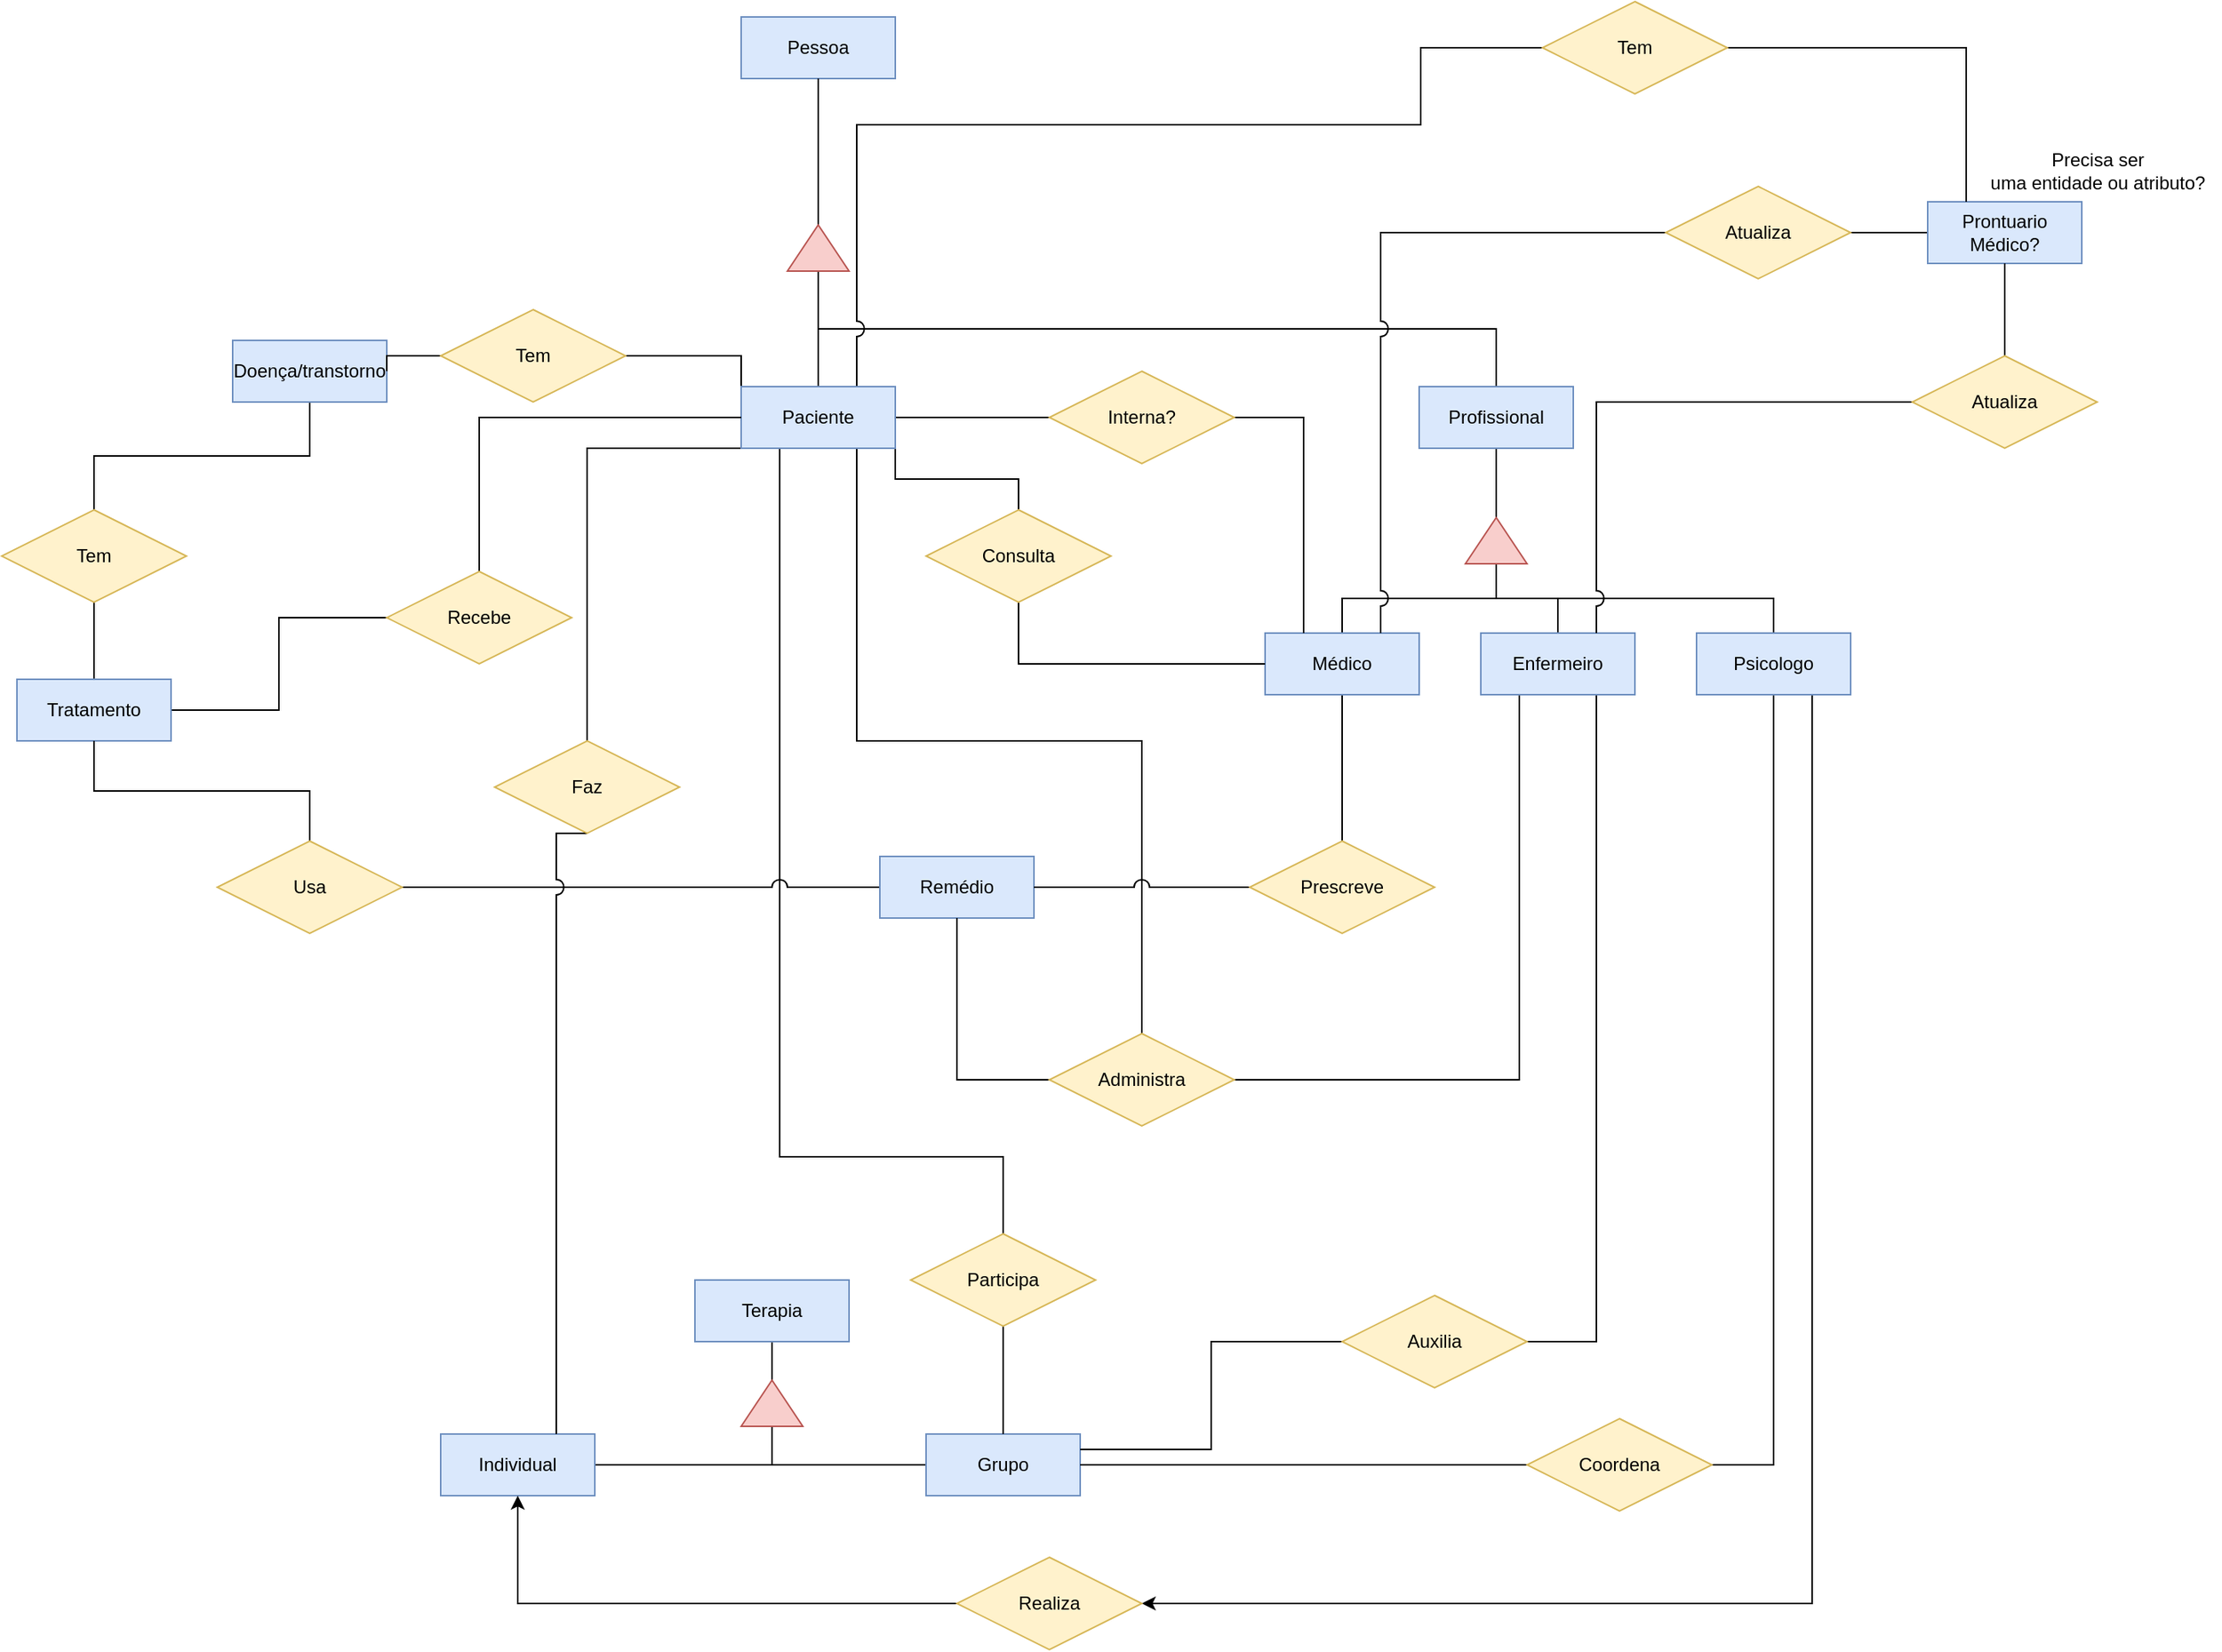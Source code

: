 <mxfile version="21.6.9" type="github">
  <diagram name="Página-1" id="hxpffWOmAhd4Fq2h1v_2">
    <mxGraphModel dx="2327" dy="820" grid="1" gridSize="10" guides="1" tooltips="1" connect="1" arrows="1" fold="1" page="1" pageScale="1" pageWidth="827" pageHeight="1169" math="0" shadow="0">
      <root>
        <mxCell id="0" />
        <mxCell id="1" parent="0" />
        <mxCell id="47JgMyX84QSmUCx375vm-1" value="Pessoa" style="whiteSpace=wrap;html=1;align=center;fillColor=#dae8fc;strokeColor=#6c8ebf;" parent="1" vertex="1">
          <mxGeometry x="160" y="40" width="100" height="40" as="geometry" />
        </mxCell>
        <mxCell id="47JgMyX84QSmUCx375vm-4" style="edgeStyle=orthogonalEdgeStyle;rounded=0;orthogonalLoop=1;jettySize=auto;html=1;exitX=1;exitY=0.5;exitDx=0;exitDy=0;entryX=0.5;entryY=1;entryDx=0;entryDy=0;endArrow=none;endFill=0;" parent="1" source="47JgMyX84QSmUCx375vm-3" target="47JgMyX84QSmUCx375vm-1" edge="1">
          <mxGeometry relative="1" as="geometry">
            <mxPoint x="210" y="185" as="sourcePoint" />
            <mxPoint x="210" y="90" as="targetPoint" />
          </mxGeometry>
        </mxCell>
        <mxCell id="47JgMyX84QSmUCx375vm-15" style="edgeStyle=orthogonalEdgeStyle;rounded=0;orthogonalLoop=1;jettySize=auto;html=1;exitX=0;exitY=0.5;exitDx=0;exitDy=0;endArrow=none;endFill=0;entryX=0.5;entryY=0;entryDx=0;entryDy=0;" parent="1" source="47JgMyX84QSmUCx375vm-3" target="47JgMyX84QSmUCx375vm-7" edge="1">
          <mxGeometry relative="1" as="geometry">
            <mxPoint x="210" y="215" as="sourcePoint" />
            <mxPoint x="210" y="290" as="targetPoint" />
          </mxGeometry>
        </mxCell>
        <mxCell id="47JgMyX84QSmUCx375vm-16" style="edgeStyle=orthogonalEdgeStyle;rounded=0;orthogonalLoop=1;jettySize=auto;html=1;exitX=0;exitY=0.5;exitDx=0;exitDy=0;entryX=0.5;entryY=0;entryDx=0;entryDy=0;endArrow=none;endFill=0;jumpStyle=arc;jumpSize=10;" parent="1" source="47JgMyX84QSmUCx375vm-3" target="47JgMyX84QSmUCx375vm-8" edge="1">
          <mxGeometry relative="1" as="geometry">
            <mxPoint x="210" y="215" as="sourcePoint" />
            <mxPoint x="650" y="290" as="targetPoint" />
          </mxGeometry>
        </mxCell>
        <mxCell id="47JgMyX84QSmUCx375vm-3" value="" style="triangle;whiteSpace=wrap;html=1;rotation=-90;fillColor=#f8cecc;strokeColor=#b85450;" parent="1" vertex="1">
          <mxGeometry x="195" y="170" width="30" height="40" as="geometry" />
        </mxCell>
        <mxCell id="47JgMyX84QSmUCx375vm-41" style="edgeStyle=orthogonalEdgeStyle;rounded=0;orthogonalLoop=1;jettySize=auto;html=1;exitX=1;exitY=1;exitDx=0;exitDy=0;entryX=0.5;entryY=0;entryDx=0;entryDy=0;endArrow=none;endFill=0;" parent="1" source="47JgMyX84QSmUCx375vm-7" target="47JgMyX84QSmUCx375vm-36" edge="1">
          <mxGeometry relative="1" as="geometry">
            <mxPoint x="260" y="330" as="sourcePoint" />
            <mxPoint x="340" y="370" as="targetPoint" />
          </mxGeometry>
        </mxCell>
        <mxCell id="47JgMyX84QSmUCx375vm-47" style="edgeStyle=orthogonalEdgeStyle;rounded=0;orthogonalLoop=1;jettySize=auto;html=1;exitX=1;exitY=0.5;exitDx=0;exitDy=0;entryX=0;entryY=0.5;entryDx=0;entryDy=0;endArrow=none;endFill=0;" parent="1" source="47JgMyX84QSmUCx375vm-7" target="47JgMyX84QSmUCx375vm-46" edge="1">
          <mxGeometry relative="1" as="geometry">
            <mxPoint x="260" y="289.5" as="sourcePoint" />
            <mxPoint x="360" y="289.5" as="targetPoint" />
          </mxGeometry>
        </mxCell>
        <mxCell id="47JgMyX84QSmUCx375vm-61" style="edgeStyle=orthogonalEdgeStyle;rounded=0;orthogonalLoop=1;jettySize=auto;html=1;exitX=0.75;exitY=1;exitDx=0;exitDy=0;entryX=0.5;entryY=0;entryDx=0;entryDy=0;endArrow=none;endFill=0;jumpStyle=arc;jumpSize=10;" parent="1" source="47JgMyX84QSmUCx375vm-7" target="47JgMyX84QSmUCx375vm-57" edge="1">
          <mxGeometry relative="1" as="geometry">
            <mxPoint x="235" y="330" as="sourcePoint" />
            <mxPoint x="420" y="710" as="targetPoint" />
          </mxGeometry>
        </mxCell>
        <mxCell id="47JgMyX84QSmUCx375vm-65" style="edgeStyle=orthogonalEdgeStyle;rounded=0;orthogonalLoop=1;jettySize=auto;html=1;entryX=1;entryY=0.5;entryDx=0;entryDy=0;endArrow=none;endFill=0;exitX=0;exitY=0;exitDx=0;exitDy=0;" parent="1" source="47JgMyX84QSmUCx375vm-7" target="47JgMyX84QSmUCx375vm-64" edge="1">
          <mxGeometry relative="1" as="geometry">
            <mxPoint x="140" y="300" as="sourcePoint" />
            <mxPoint x="90" y="300" as="targetPoint" />
            <Array as="points">
              <mxPoint x="160" y="260" />
            </Array>
          </mxGeometry>
        </mxCell>
        <mxCell id="47JgMyX84QSmUCx375vm-73" style="edgeStyle=orthogonalEdgeStyle;rounded=0;orthogonalLoop=1;jettySize=auto;html=1;exitX=0.25;exitY=1;exitDx=0;exitDy=0;entryX=0.5;entryY=0;entryDx=0;entryDy=0;endArrow=none;endFill=0;jumpStyle=arc;jumpSize=10;" parent="1" source="47JgMyX84QSmUCx375vm-7" target="47JgMyX84QSmUCx375vm-71" edge="1">
          <mxGeometry relative="1" as="geometry">
            <mxPoint x="210" y="330" as="sourcePoint" />
            <mxPoint x="330" y="840" as="targetPoint" />
            <Array as="points">
              <mxPoint x="185" y="780" />
              <mxPoint x="330" y="780" />
            </Array>
          </mxGeometry>
        </mxCell>
        <mxCell id="47JgMyX84QSmUCx375vm-80" style="edgeStyle=orthogonalEdgeStyle;rounded=0;orthogonalLoop=1;jettySize=auto;html=1;exitX=0;exitY=1;exitDx=0;exitDy=0;entryX=0.5;entryY=0;entryDx=0;entryDy=0;endArrow=none;endFill=0;" parent="1" source="47JgMyX84QSmUCx375vm-7" target="47JgMyX84QSmUCx375vm-79" edge="1">
          <mxGeometry relative="1" as="geometry">
            <mxPoint x="160" y="320" as="sourcePoint" />
            <mxPoint x="15" y="500" as="targetPoint" />
            <Array as="points">
              <mxPoint x="60" y="320" />
            </Array>
          </mxGeometry>
        </mxCell>
        <mxCell id="JaHXgR09Y_bf0I58OrZL-33" style="edgeStyle=orthogonalEdgeStyle;rounded=0;orthogonalLoop=1;jettySize=auto;html=1;exitX=0.75;exitY=0;exitDx=0;exitDy=0;entryX=0;entryY=0.5;entryDx=0;entryDy=0;jumpStyle=arc;jumpSize=10;endArrow=none;endFill=0;" parent="1" source="47JgMyX84QSmUCx375vm-7" target="JaHXgR09Y_bf0I58OrZL-34" edge="1">
          <mxGeometry relative="1" as="geometry">
            <mxPoint x="600.0" y="50" as="targetPoint" />
            <Array as="points">
              <mxPoint x="235" y="110" />
              <mxPoint x="601" y="110" />
              <mxPoint x="601" y="60" />
            </Array>
          </mxGeometry>
        </mxCell>
        <mxCell id="47JgMyX84QSmUCx375vm-7" value="Paciente" style="whiteSpace=wrap;html=1;align=center;fillColor=#dae8fc;strokeColor=#6c8ebf;" parent="1" vertex="1">
          <mxGeometry x="160" y="280" width="100" height="40" as="geometry" />
        </mxCell>
        <mxCell id="47JgMyX84QSmUCx375vm-17" style="edgeStyle=orthogonalEdgeStyle;rounded=0;orthogonalLoop=1;jettySize=auto;html=1;exitX=0.5;exitY=1;exitDx=0;exitDy=0;entryX=1;entryY=0.5;entryDx=0;entryDy=0;endArrow=none;endFill=0;" parent="1" source="47JgMyX84QSmUCx375vm-8" target="47JgMyX84QSmUCx375vm-11" edge="1">
          <mxGeometry relative="1" as="geometry" />
        </mxCell>
        <mxCell id="47JgMyX84QSmUCx375vm-8" value="Profissional" style="whiteSpace=wrap;html=1;align=center;fillColor=#dae8fc;strokeColor=#6c8ebf;" parent="1" vertex="1">
          <mxGeometry x="600" y="280" width="100" height="40" as="geometry" />
        </mxCell>
        <mxCell id="47JgMyX84QSmUCx375vm-18" style="edgeStyle=orthogonalEdgeStyle;rounded=0;orthogonalLoop=1;jettySize=auto;html=1;exitX=0;exitY=0.5;exitDx=0;exitDy=0;endArrow=none;endFill=0;" parent="1" source="47JgMyX84QSmUCx375vm-11" target="47JgMyX84QSmUCx375vm-12" edge="1">
          <mxGeometry relative="1" as="geometry" />
        </mxCell>
        <mxCell id="47JgMyX84QSmUCx375vm-19" style="edgeStyle=orthogonalEdgeStyle;rounded=0;orthogonalLoop=1;jettySize=auto;html=1;exitX=0;exitY=0.5;exitDx=0;exitDy=0;entryX=0.5;entryY=0;entryDx=0;entryDy=0;endArrow=none;endFill=0;" parent="1" source="47JgMyX84QSmUCx375vm-11" target="47JgMyX84QSmUCx375vm-13" edge="1">
          <mxGeometry relative="1" as="geometry" />
        </mxCell>
        <mxCell id="47JgMyX84QSmUCx375vm-20" style="edgeStyle=orthogonalEdgeStyle;rounded=0;orthogonalLoop=1;jettySize=auto;html=1;exitX=0;exitY=0.5;exitDx=0;exitDy=0;entryX=0.5;entryY=0;entryDx=0;entryDy=0;endArrow=none;endFill=0;" parent="1" source="47JgMyX84QSmUCx375vm-11" target="47JgMyX84QSmUCx375vm-14" edge="1">
          <mxGeometry relative="1" as="geometry" />
        </mxCell>
        <mxCell id="47JgMyX84QSmUCx375vm-11" value="" style="triangle;whiteSpace=wrap;html=1;rotation=-90;fillColor=#f8cecc;strokeColor=#b85450;" parent="1" vertex="1">
          <mxGeometry x="635" y="360" width="30" height="40" as="geometry" />
        </mxCell>
        <mxCell id="47JgMyX84QSmUCx375vm-44" style="edgeStyle=orthogonalEdgeStyle;rounded=0;orthogonalLoop=1;jettySize=auto;html=1;exitX=0.5;exitY=1;exitDx=0;exitDy=0;endArrow=none;endFill=0;" parent="1" source="47JgMyX84QSmUCx375vm-12" target="47JgMyX84QSmUCx375vm-37" edge="1">
          <mxGeometry relative="1" as="geometry" />
        </mxCell>
        <mxCell id="47JgMyX84QSmUCx375vm-12" value="Médico" style="whiteSpace=wrap;html=1;align=center;fillColor=#dae8fc;strokeColor=#6c8ebf;" parent="1" vertex="1">
          <mxGeometry x="500" y="440" width="100" height="40" as="geometry" />
        </mxCell>
        <mxCell id="47JgMyX84QSmUCx375vm-58" style="edgeStyle=orthogonalEdgeStyle;rounded=0;orthogonalLoop=1;jettySize=auto;html=1;exitX=0.25;exitY=1;exitDx=0;exitDy=0;entryX=1;entryY=0.5;entryDx=0;entryDy=0;endArrow=none;endFill=0;" parent="1" source="47JgMyX84QSmUCx375vm-13" target="47JgMyX84QSmUCx375vm-57" edge="1">
          <mxGeometry relative="1" as="geometry" />
        </mxCell>
        <mxCell id="JaHXgR09Y_bf0I58OrZL-21" style="edgeStyle=orthogonalEdgeStyle;rounded=0;orthogonalLoop=1;jettySize=auto;html=1;exitX=0.75;exitY=1;exitDx=0;exitDy=0;entryX=1;entryY=0.5;entryDx=0;entryDy=0;endArrow=none;endFill=0;" parent="1" source="47JgMyX84QSmUCx375vm-13" target="JaHXgR09Y_bf0I58OrZL-20" edge="1">
          <mxGeometry relative="1" as="geometry" />
        </mxCell>
        <mxCell id="47JgMyX84QSmUCx375vm-13" value="Enfermeiro" style="whiteSpace=wrap;html=1;align=center;fillColor=#dae8fc;strokeColor=#6c8ebf;" parent="1" vertex="1">
          <mxGeometry x="640" y="440" width="100" height="40" as="geometry" />
        </mxCell>
        <mxCell id="47JgMyX84QSmUCx375vm-68" style="edgeStyle=orthogonalEdgeStyle;rounded=0;orthogonalLoop=1;jettySize=auto;html=1;exitX=0.5;exitY=1;exitDx=0;exitDy=0;entryX=1;entryY=0.5;entryDx=0;entryDy=0;endArrow=none;endFill=0;" parent="1" source="47JgMyX84QSmUCx375vm-14" target="47JgMyX84QSmUCx375vm-67" edge="1">
          <mxGeometry relative="1" as="geometry" />
        </mxCell>
        <mxCell id="JaHXgR09Y_bf0I58OrZL-15" style="edgeStyle=orthogonalEdgeStyle;rounded=0;orthogonalLoop=1;jettySize=auto;html=1;exitX=0.75;exitY=1;exitDx=0;exitDy=0;entryX=1;entryY=0.5;entryDx=0;entryDy=0;" parent="1" source="47JgMyX84QSmUCx375vm-14" target="JaHXgR09Y_bf0I58OrZL-14" edge="1">
          <mxGeometry relative="1" as="geometry" />
        </mxCell>
        <mxCell id="47JgMyX84QSmUCx375vm-14" value="Psicologo" style="whiteSpace=wrap;html=1;align=center;fillColor=#dae8fc;strokeColor=#6c8ebf;" parent="1" vertex="1">
          <mxGeometry x="780" y="440" width="100" height="40" as="geometry" />
        </mxCell>
        <mxCell id="JaHXgR09Y_bf0I58OrZL-9" style="edgeStyle=orthogonalEdgeStyle;rounded=0;orthogonalLoop=1;jettySize=auto;html=1;exitX=0;exitY=0.5;exitDx=0;exitDy=0;entryX=1;entryY=0.5;entryDx=0;entryDy=0;jumpStyle=arc;jumpSize=10;endArrow=none;endFill=0;" parent="1" source="47JgMyX84QSmUCx375vm-22" target="JaHXgR09Y_bf0I58OrZL-7" edge="1">
          <mxGeometry relative="1" as="geometry" />
        </mxCell>
        <mxCell id="47JgMyX84QSmUCx375vm-22" value="Remédio" style="whiteSpace=wrap;html=1;align=center;fillColor=#dae8fc;strokeColor=#6c8ebf;" parent="1" vertex="1">
          <mxGeometry x="250" y="585" width="100" height="40" as="geometry" />
        </mxCell>
        <mxCell id="JaHXgR09Y_bf0I58OrZL-5" style="edgeStyle=orthogonalEdgeStyle;rounded=0;orthogonalLoop=1;jettySize=auto;html=1;exitX=0.5;exitY=1;exitDx=0;exitDy=0;entryX=0.5;entryY=0;entryDx=0;entryDy=0;endArrow=none;endFill=0;" parent="1" source="47JgMyX84QSmUCx375vm-23" target="JaHXgR09Y_bf0I58OrZL-4" edge="1">
          <mxGeometry relative="1" as="geometry" />
        </mxCell>
        <mxCell id="47JgMyX84QSmUCx375vm-23" value="Doença/transtorno" style="whiteSpace=wrap;html=1;align=center;fillColor=#dae8fc;strokeColor=#6c8ebf;" parent="1" vertex="1">
          <mxGeometry x="-170" y="250" width="100" height="40" as="geometry" />
        </mxCell>
        <mxCell id="47JgMyX84QSmUCx375vm-76" style="edgeStyle=orthogonalEdgeStyle;rounded=0;orthogonalLoop=1;jettySize=auto;html=1;exitX=0.5;exitY=1;exitDx=0;exitDy=0;entryX=1;entryY=0.5;entryDx=0;entryDy=0;endArrow=none;endFill=0;" parent="1" source="47JgMyX84QSmUCx375vm-24" target="47JgMyX84QSmUCx375vm-26" edge="1">
          <mxGeometry relative="1" as="geometry" />
        </mxCell>
        <mxCell id="47JgMyX84QSmUCx375vm-24" value="Terapia" style="whiteSpace=wrap;html=1;align=center;fillColor=#dae8fc;strokeColor=#6c8ebf;" parent="1" vertex="1">
          <mxGeometry x="130" y="860" width="100" height="40" as="geometry" />
        </mxCell>
        <mxCell id="47JgMyX84QSmUCx375vm-77" style="edgeStyle=orthogonalEdgeStyle;rounded=0;orthogonalLoop=1;jettySize=auto;html=1;exitX=0;exitY=0.5;exitDx=0;exitDy=0;entryX=0;entryY=0.5;entryDx=0;entryDy=0;endArrow=none;endFill=0;" parent="1" source="47JgMyX84QSmUCx375vm-26" target="47JgMyX84QSmUCx375vm-30" edge="1">
          <mxGeometry relative="1" as="geometry" />
        </mxCell>
        <mxCell id="47JgMyX84QSmUCx375vm-78" style="edgeStyle=orthogonalEdgeStyle;rounded=0;orthogonalLoop=1;jettySize=auto;html=1;exitX=0;exitY=0.5;exitDx=0;exitDy=0;entryX=1;entryY=0.5;entryDx=0;entryDy=0;endArrow=none;endFill=0;" parent="1" source="47JgMyX84QSmUCx375vm-26" target="47JgMyX84QSmUCx375vm-28" edge="1">
          <mxGeometry relative="1" as="geometry" />
        </mxCell>
        <mxCell id="47JgMyX84QSmUCx375vm-26" value="" style="triangle;whiteSpace=wrap;html=1;rotation=-90;fillColor=#f8cecc;strokeColor=#b85450;" parent="1" vertex="1">
          <mxGeometry x="165" y="920" width="30" height="40" as="geometry" />
        </mxCell>
        <mxCell id="47JgMyX84QSmUCx375vm-28" value="Individual" style="whiteSpace=wrap;html=1;align=center;fillColor=#dae8fc;strokeColor=#6c8ebf;" parent="1" vertex="1">
          <mxGeometry x="-35" y="960" width="100" height="40" as="geometry" />
        </mxCell>
        <mxCell id="47JgMyX84QSmUCx375vm-30" value="Grupo" style="whiteSpace=wrap;html=1;align=center;fillColor=#dae8fc;strokeColor=#6c8ebf;" parent="1" vertex="1">
          <mxGeometry x="280" y="960" width="100" height="40" as="geometry" />
        </mxCell>
        <mxCell id="47JgMyX84QSmUCx375vm-42" style="edgeStyle=orthogonalEdgeStyle;rounded=0;orthogonalLoop=1;jettySize=auto;html=1;exitX=0.5;exitY=1;exitDx=0;exitDy=0;entryX=0;entryY=0.5;entryDx=0;entryDy=0;endArrow=none;endFill=0;" parent="1" source="47JgMyX84QSmUCx375vm-36" target="47JgMyX84QSmUCx375vm-12" edge="1">
          <mxGeometry relative="1" as="geometry">
            <mxPoint x="340" y="430" as="sourcePoint" />
            <mxPoint x="500" y="470" as="targetPoint" />
          </mxGeometry>
        </mxCell>
        <mxCell id="47JgMyX84QSmUCx375vm-36" value="Consulta" style="shape=rhombus;perimeter=rhombusPerimeter;whiteSpace=wrap;html=1;align=center;fillColor=#fff2cc;strokeColor=#d6b656;" parent="1" vertex="1">
          <mxGeometry x="280" y="360" width="120" height="60" as="geometry" />
        </mxCell>
        <mxCell id="47JgMyX84QSmUCx375vm-45" style="edgeStyle=orthogonalEdgeStyle;rounded=0;orthogonalLoop=1;jettySize=auto;html=1;exitX=0;exitY=0.5;exitDx=0;exitDy=0;entryX=1;entryY=0.5;entryDx=0;entryDy=0;jumpStyle=arc;endArrow=none;endFill=0;jumpSize=10;" parent="1" source="47JgMyX84QSmUCx375vm-37" target="47JgMyX84QSmUCx375vm-22" edge="1">
          <mxGeometry relative="1" as="geometry">
            <mxPoint x="490" y="615" as="sourcePoint" />
            <mxPoint x="185" y="615" as="targetPoint" />
          </mxGeometry>
        </mxCell>
        <mxCell id="47JgMyX84QSmUCx375vm-37" value="Prescreve" style="shape=rhombus;perimeter=rhombusPerimeter;whiteSpace=wrap;html=1;align=center;fillColor=#fff2cc;strokeColor=#d6b656;" parent="1" vertex="1">
          <mxGeometry x="490" y="575" width="120" height="60" as="geometry" />
        </mxCell>
        <mxCell id="47JgMyX84QSmUCx375vm-50" style="edgeStyle=orthogonalEdgeStyle;rounded=0;orthogonalLoop=1;jettySize=auto;html=1;exitX=1;exitY=0.5;exitDx=0;exitDy=0;entryX=0.25;entryY=0;entryDx=0;entryDy=0;endArrow=none;endFill=0;" parent="1" source="47JgMyX84QSmUCx375vm-46" target="47JgMyX84QSmUCx375vm-12" edge="1">
          <mxGeometry relative="1" as="geometry">
            <mxPoint x="420" y="340" as="sourcePoint" />
            <mxPoint x="525" y="450" as="targetPoint" />
          </mxGeometry>
        </mxCell>
        <mxCell id="47JgMyX84QSmUCx375vm-46" value="Interna?" style="shape=rhombus;perimeter=rhombusPerimeter;whiteSpace=wrap;html=1;align=center;fillColor=#fff2cc;strokeColor=#d6b656;" parent="1" vertex="1">
          <mxGeometry x="360" y="270" width="120" height="60" as="geometry" />
        </mxCell>
        <mxCell id="47JgMyX84QSmUCx375vm-59" style="edgeStyle=orthogonalEdgeStyle;rounded=0;orthogonalLoop=1;jettySize=auto;html=1;exitX=0;exitY=0.5;exitDx=0;exitDy=0;entryX=0.5;entryY=1;entryDx=0;entryDy=0;endArrow=none;endFill=0;" parent="1" source="47JgMyX84QSmUCx375vm-57" target="47JgMyX84QSmUCx375vm-22" edge="1">
          <mxGeometry relative="1" as="geometry" />
        </mxCell>
        <mxCell id="47JgMyX84QSmUCx375vm-57" value="Administra" style="shape=rhombus;perimeter=rhombusPerimeter;whiteSpace=wrap;html=1;align=center;fillColor=#fff2cc;strokeColor=#d6b656;" parent="1" vertex="1">
          <mxGeometry x="360" y="700" width="120" height="60" as="geometry" />
        </mxCell>
        <mxCell id="47JgMyX84QSmUCx375vm-66" style="edgeStyle=orthogonalEdgeStyle;rounded=0;orthogonalLoop=1;jettySize=auto;html=1;exitX=0;exitY=0.5;exitDx=0;exitDy=0;entryX=1;entryY=0.5;entryDx=0;entryDy=0;endArrow=none;endFill=0;" parent="1" source="47JgMyX84QSmUCx375vm-64" target="47JgMyX84QSmUCx375vm-23" edge="1">
          <mxGeometry relative="1" as="geometry">
            <mxPoint x="-30" y="300" as="sourcePoint" />
            <mxPoint x="-70" y="300" as="targetPoint" />
          </mxGeometry>
        </mxCell>
        <mxCell id="47JgMyX84QSmUCx375vm-64" value="Tem" style="shape=rhombus;perimeter=rhombusPerimeter;whiteSpace=wrap;html=1;align=center;fillColor=#fff2cc;strokeColor=#d6b656;" parent="1" vertex="1">
          <mxGeometry x="-35" y="230" width="120" height="60" as="geometry" />
        </mxCell>
        <mxCell id="47JgMyX84QSmUCx375vm-69" style="edgeStyle=orthogonalEdgeStyle;rounded=0;orthogonalLoop=1;jettySize=auto;html=1;exitX=0;exitY=0.5;exitDx=0;exitDy=0;entryX=1;entryY=0.5;entryDx=0;entryDy=0;endArrow=none;endFill=0;" parent="1" source="47JgMyX84QSmUCx375vm-67" target="47JgMyX84QSmUCx375vm-30" edge="1">
          <mxGeometry relative="1" as="geometry" />
        </mxCell>
        <mxCell id="47JgMyX84QSmUCx375vm-67" value="Coordena" style="shape=rhombus;perimeter=rhombusPerimeter;whiteSpace=wrap;html=1;align=center;fillColor=#fff2cc;strokeColor=#d6b656;" parent="1" vertex="1">
          <mxGeometry x="670" y="950" width="120" height="60" as="geometry" />
        </mxCell>
        <mxCell id="47JgMyX84QSmUCx375vm-75" style="edgeStyle=orthogonalEdgeStyle;rounded=0;orthogonalLoop=1;jettySize=auto;html=1;exitX=0.5;exitY=1;exitDx=0;exitDy=0;entryX=0.5;entryY=0;entryDx=0;entryDy=0;endArrow=none;endFill=0;" parent="1" source="47JgMyX84QSmUCx375vm-71" target="47JgMyX84QSmUCx375vm-30" edge="1">
          <mxGeometry relative="1" as="geometry" />
        </mxCell>
        <mxCell id="47JgMyX84QSmUCx375vm-71" value="Participa" style="shape=rhombus;perimeter=rhombusPerimeter;whiteSpace=wrap;html=1;align=center;fillColor=#fff2cc;strokeColor=#d6b656;" parent="1" vertex="1">
          <mxGeometry x="270" y="830" width="120" height="60" as="geometry" />
        </mxCell>
        <mxCell id="47JgMyX84QSmUCx375vm-81" style="edgeStyle=orthogonalEdgeStyle;rounded=0;orthogonalLoop=1;jettySize=auto;html=1;exitX=0.5;exitY=1;exitDx=0;exitDy=0;jumpStyle=arc;endArrow=none;endFill=0;entryX=0.75;entryY=0;entryDx=0;entryDy=0;jumpSize=10;" parent="1" source="47JgMyX84QSmUCx375vm-79" target="47JgMyX84QSmUCx375vm-28" edge="1">
          <mxGeometry relative="1" as="geometry">
            <mxPoint x="15" y="560" as="sourcePoint" />
            <mxPoint x="50" y="910" as="targetPoint" />
            <Array as="points">
              <mxPoint x="40" y="570" />
            </Array>
          </mxGeometry>
        </mxCell>
        <mxCell id="47JgMyX84QSmUCx375vm-79" value="Faz" style="shape=rhombus;perimeter=rhombusPerimeter;whiteSpace=wrap;html=1;align=center;fillColor=#fff2cc;strokeColor=#d6b656;" parent="1" vertex="1">
          <mxGeometry y="510" width="120" height="60" as="geometry" />
        </mxCell>
        <mxCell id="JaHXgR09Y_bf0I58OrZL-6" style="edgeStyle=orthogonalEdgeStyle;rounded=0;orthogonalLoop=1;jettySize=auto;html=1;exitX=0.5;exitY=0;exitDx=0;exitDy=0;entryX=0.5;entryY=1;entryDx=0;entryDy=0;endArrow=none;endFill=0;" parent="1" source="JaHXgR09Y_bf0I58OrZL-3" target="JaHXgR09Y_bf0I58OrZL-4" edge="1">
          <mxGeometry relative="1" as="geometry" />
        </mxCell>
        <mxCell id="JaHXgR09Y_bf0I58OrZL-11" style="edgeStyle=orthogonalEdgeStyle;rounded=0;orthogonalLoop=1;jettySize=auto;html=1;exitX=1;exitY=0.5;exitDx=0;exitDy=0;entryX=0;entryY=0.5;entryDx=0;entryDy=0;endArrow=none;endFill=0;" parent="1" source="JaHXgR09Y_bf0I58OrZL-3" target="JaHXgR09Y_bf0I58OrZL-10" edge="1">
          <mxGeometry relative="1" as="geometry" />
        </mxCell>
        <mxCell id="JaHXgR09Y_bf0I58OrZL-3" value="Tratamento" style="whiteSpace=wrap;html=1;align=center;fillColor=#dae8fc;strokeColor=#6c8ebf;" parent="1" vertex="1">
          <mxGeometry x="-310" y="470" width="100" height="40" as="geometry" />
        </mxCell>
        <mxCell id="JaHXgR09Y_bf0I58OrZL-4" value="Tem" style="shape=rhombus;perimeter=rhombusPerimeter;whiteSpace=wrap;html=1;align=center;fillColor=#fff2cc;strokeColor=#d6b656;" parent="1" vertex="1">
          <mxGeometry x="-320" y="360" width="120" height="60" as="geometry" />
        </mxCell>
        <mxCell id="JaHXgR09Y_bf0I58OrZL-8" style="edgeStyle=orthogonalEdgeStyle;rounded=0;orthogonalLoop=1;jettySize=auto;html=1;exitX=0.5;exitY=0;exitDx=0;exitDy=0;entryX=0.5;entryY=1;entryDx=0;entryDy=0;endArrow=none;endFill=0;" parent="1" source="JaHXgR09Y_bf0I58OrZL-7" target="JaHXgR09Y_bf0I58OrZL-3" edge="1">
          <mxGeometry relative="1" as="geometry" />
        </mxCell>
        <mxCell id="JaHXgR09Y_bf0I58OrZL-7" value="Usa" style="shape=rhombus;perimeter=rhombusPerimeter;whiteSpace=wrap;html=1;align=center;fillColor=#fff2cc;strokeColor=#d6b656;" parent="1" vertex="1">
          <mxGeometry x="-180" y="575" width="120" height="60" as="geometry" />
        </mxCell>
        <mxCell id="JaHXgR09Y_bf0I58OrZL-12" style="edgeStyle=orthogonalEdgeStyle;rounded=0;orthogonalLoop=1;jettySize=auto;html=1;exitX=0.5;exitY=0;exitDx=0;exitDy=0;entryX=0;entryY=0.5;entryDx=0;entryDy=0;endArrow=none;endFill=0;" parent="1" source="JaHXgR09Y_bf0I58OrZL-10" target="47JgMyX84QSmUCx375vm-7" edge="1">
          <mxGeometry relative="1" as="geometry" />
        </mxCell>
        <mxCell id="JaHXgR09Y_bf0I58OrZL-10" value="Recebe" style="shape=rhombus;perimeter=rhombusPerimeter;whiteSpace=wrap;html=1;align=center;fillColor=#fff2cc;strokeColor=#d6b656;" parent="1" vertex="1">
          <mxGeometry x="-70" y="400" width="120" height="60" as="geometry" />
        </mxCell>
        <mxCell id="JaHXgR09Y_bf0I58OrZL-16" style="edgeStyle=orthogonalEdgeStyle;rounded=0;orthogonalLoop=1;jettySize=auto;html=1;exitX=0;exitY=0.5;exitDx=0;exitDy=0;entryX=0.5;entryY=1;entryDx=0;entryDy=0;" parent="1" source="JaHXgR09Y_bf0I58OrZL-14" target="47JgMyX84QSmUCx375vm-28" edge="1">
          <mxGeometry relative="1" as="geometry" />
        </mxCell>
        <mxCell id="JaHXgR09Y_bf0I58OrZL-14" value="Realiza" style="shape=rhombus;perimeter=rhombusPerimeter;whiteSpace=wrap;html=1;align=center;fillColor=#fff2cc;strokeColor=#d6b656;" parent="1" vertex="1">
          <mxGeometry x="300" y="1040" width="120" height="60" as="geometry" />
        </mxCell>
        <mxCell id="JaHXgR09Y_bf0I58OrZL-22" style="edgeStyle=orthogonalEdgeStyle;rounded=0;orthogonalLoop=1;jettySize=auto;html=1;exitX=0;exitY=0.5;exitDx=0;exitDy=0;entryX=1;entryY=0.25;entryDx=0;entryDy=0;endArrow=none;endFill=0;" parent="1" source="JaHXgR09Y_bf0I58OrZL-20" target="47JgMyX84QSmUCx375vm-30" edge="1">
          <mxGeometry relative="1" as="geometry" />
        </mxCell>
        <mxCell id="JaHXgR09Y_bf0I58OrZL-20" value="Auxilia" style="shape=rhombus;perimeter=rhombusPerimeter;whiteSpace=wrap;html=1;align=center;fillColor=#fff2cc;strokeColor=#d6b656;" parent="1" vertex="1">
          <mxGeometry x="550" y="870" width="120" height="60" as="geometry" />
        </mxCell>
        <mxCell id="JaHXgR09Y_bf0I58OrZL-28" style="edgeStyle=orthogonalEdgeStyle;rounded=0;orthogonalLoop=1;jettySize=auto;html=1;exitX=0;exitY=0.5;exitDx=0;exitDy=0;entryX=1;entryY=0.5;entryDx=0;entryDy=0;endArrow=none;endFill=0;" parent="1" source="JaHXgR09Y_bf0I58OrZL-23" target="JaHXgR09Y_bf0I58OrZL-26" edge="1">
          <mxGeometry relative="1" as="geometry" />
        </mxCell>
        <mxCell id="JaHXgR09Y_bf0I58OrZL-23" value="Prontuario&lt;br&gt;Médico?" style="whiteSpace=wrap;html=1;align=center;fillColor=#dae8fc;strokeColor=#6c8ebf;" parent="1" vertex="1">
          <mxGeometry x="930" y="160" width="100" height="40" as="geometry" />
        </mxCell>
        <mxCell id="JaHXgR09Y_bf0I58OrZL-29" style="edgeStyle=orthogonalEdgeStyle;rounded=0;orthogonalLoop=1;jettySize=auto;html=1;exitX=0;exitY=0.5;exitDx=0;exitDy=0;entryX=0.75;entryY=0;entryDx=0;entryDy=0;jumpStyle=arc;jumpSize=10;endArrow=none;endFill=0;" parent="1" source="JaHXgR09Y_bf0I58OrZL-26" target="47JgMyX84QSmUCx375vm-12" edge="1">
          <mxGeometry relative="1" as="geometry" />
        </mxCell>
        <mxCell id="JaHXgR09Y_bf0I58OrZL-26" value="Atualiza" style="shape=rhombus;perimeter=rhombusPerimeter;whiteSpace=wrap;html=1;align=center;fillColor=#fff2cc;strokeColor=#d6b656;" parent="1" vertex="1">
          <mxGeometry x="760" y="150" width="120" height="60" as="geometry" />
        </mxCell>
        <mxCell id="JaHXgR09Y_bf0I58OrZL-31" style="edgeStyle=orthogonalEdgeStyle;rounded=0;orthogonalLoop=1;jettySize=auto;html=1;exitX=0.5;exitY=0;exitDx=0;exitDy=0;entryX=0.5;entryY=1;entryDx=0;entryDy=0;endArrow=none;endFill=0;" parent="1" source="JaHXgR09Y_bf0I58OrZL-30" target="JaHXgR09Y_bf0I58OrZL-23" edge="1">
          <mxGeometry relative="1" as="geometry" />
        </mxCell>
        <mxCell id="JaHXgR09Y_bf0I58OrZL-32" style="edgeStyle=orthogonalEdgeStyle;rounded=0;orthogonalLoop=1;jettySize=auto;html=1;exitX=0;exitY=0.5;exitDx=0;exitDy=0;entryX=0.75;entryY=0;entryDx=0;entryDy=0;jumpStyle=arc;jumpSize=10;endArrow=none;endFill=0;" parent="1" source="JaHXgR09Y_bf0I58OrZL-30" target="47JgMyX84QSmUCx375vm-13" edge="1">
          <mxGeometry relative="1" as="geometry" />
        </mxCell>
        <mxCell id="JaHXgR09Y_bf0I58OrZL-30" value="Atualiza" style="shape=rhombus;perimeter=rhombusPerimeter;whiteSpace=wrap;html=1;align=center;fillColor=#fff2cc;strokeColor=#d6b656;" parent="1" vertex="1">
          <mxGeometry x="920" y="260" width="120" height="60" as="geometry" />
        </mxCell>
        <mxCell id="JaHXgR09Y_bf0I58OrZL-35" style="edgeStyle=orthogonalEdgeStyle;rounded=0;orthogonalLoop=1;jettySize=auto;html=1;exitX=1;exitY=0.5;exitDx=0;exitDy=0;entryX=0.25;entryY=0;entryDx=0;entryDy=0;endArrow=none;endFill=0;" parent="1" source="JaHXgR09Y_bf0I58OrZL-34" target="JaHXgR09Y_bf0I58OrZL-23" edge="1">
          <mxGeometry relative="1" as="geometry" />
        </mxCell>
        <mxCell id="JaHXgR09Y_bf0I58OrZL-34" value="Tem" style="shape=rhombus;perimeter=rhombusPerimeter;whiteSpace=wrap;html=1;align=center;fillColor=#fff2cc;strokeColor=#d6b656;" parent="1" vertex="1">
          <mxGeometry x="680" y="30" width="120" height="60" as="geometry" />
        </mxCell>
        <mxCell id="w2TVBVgg90Lncyqr7psY-1" value="Precisa ser&lt;br&gt;uma entidade ou atributo?" style="text;html=1;align=center;verticalAlign=middle;resizable=0;points=[];autosize=1;strokeColor=none;fillColor=none;" vertex="1" parent="1">
          <mxGeometry x="960" y="120" width="160" height="40" as="geometry" />
        </mxCell>
      </root>
    </mxGraphModel>
  </diagram>
</mxfile>
